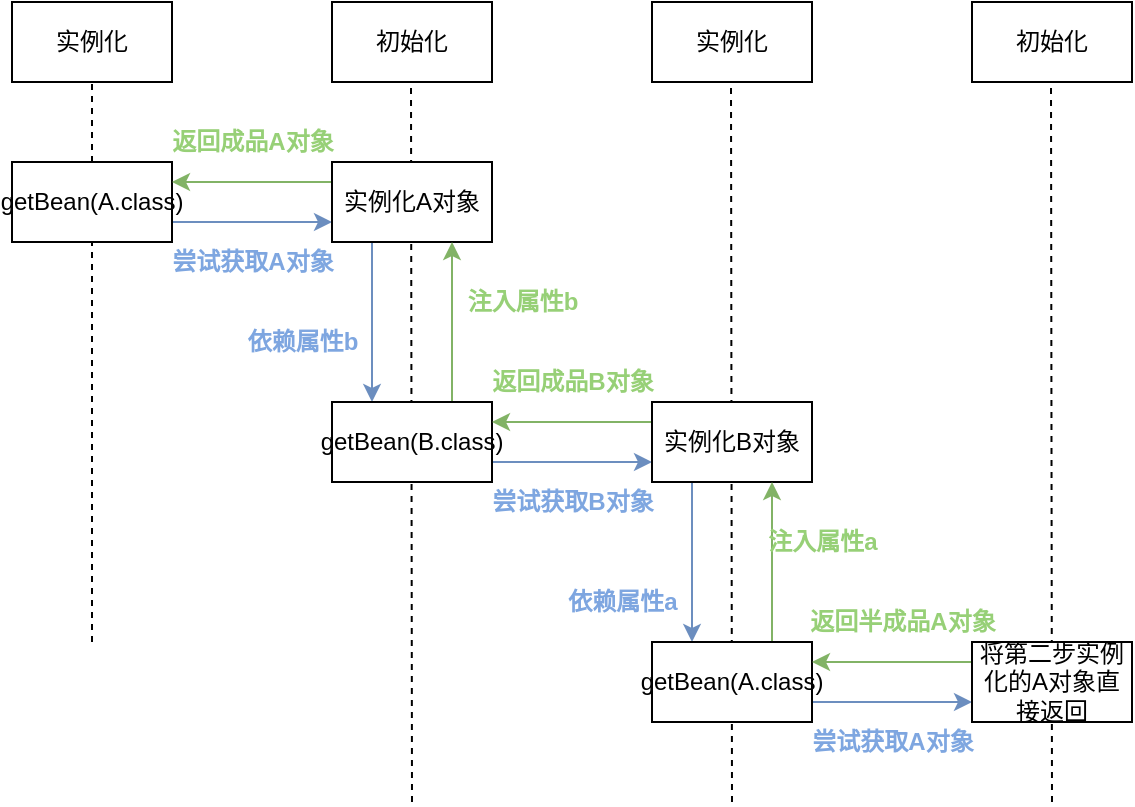 <mxfile version="14.9.0" type="github"><diagram id="iQoiORMkXziXauh1XZvG" name="Page-1"><mxGraphModel dx="1494" dy="863" grid="1" gridSize="10" guides="1" tooltips="1" connect="1" arrows="1" fold="1" page="1" pageScale="1" pageWidth="827" pageHeight="1169" math="0" shadow="0"><root><mxCell id="0"/><mxCell id="1" parent="0"/><mxCell id="0HQkqBSqy673r9pZa76A-23" value="" style="endArrow=none;dashed=1;html=1;entryX=0.5;entryY=1;entryDx=0;entryDy=0;" parent="1" target="0HQkqBSqy673r9pZa76A-1" edge="1"><mxGeometry width="50" height="50" relative="1" as="geometry"><mxPoint x="160" y="480" as="sourcePoint"/><mxPoint x="440" y="400" as="targetPoint"/></mxGeometry></mxCell><mxCell id="0HQkqBSqy673r9pZa76A-24" value="" style="endArrow=none;dashed=1;html=1;entryX=0.5;entryY=1;entryDx=0;entryDy=0;" parent="1" edge="1"><mxGeometry width="50" height="50" relative="1" as="geometry"><mxPoint x="320" y="560" as="sourcePoint"/><mxPoint x="319.5" y="200" as="targetPoint"/></mxGeometry></mxCell><mxCell id="0HQkqBSqy673r9pZa76A-25" value="" style="endArrow=none;dashed=1;html=1;entryX=0.5;entryY=1;entryDx=0;entryDy=0;" parent="1" edge="1"><mxGeometry width="50" height="50" relative="1" as="geometry"><mxPoint x="480" y="560" as="sourcePoint"/><mxPoint x="479.5" y="200" as="targetPoint"/></mxGeometry></mxCell><mxCell id="0HQkqBSqy673r9pZa76A-26" value="" style="endArrow=none;dashed=1;html=1;entryX=0.5;entryY=1;entryDx=0;entryDy=0;" parent="1" edge="1"><mxGeometry width="50" height="50" relative="1" as="geometry"><mxPoint x="640" y="560" as="sourcePoint"/><mxPoint x="639.5" y="200" as="targetPoint"/></mxGeometry></mxCell><mxCell id="0HQkqBSqy673r9pZa76A-1" value="实例化" style="rounded=0;whiteSpace=wrap;html=1;" parent="1" vertex="1"><mxGeometry x="120" y="160" width="80" height="40" as="geometry"/></mxCell><mxCell id="0HQkqBSqy673r9pZa76A-2" value="初始化" style="rounded=0;whiteSpace=wrap;html=1;" parent="1" vertex="1"><mxGeometry x="280" y="160" width="80" height="40" as="geometry"/></mxCell><mxCell id="0HQkqBSqy673r9pZa76A-3" value="实例化" style="rounded=0;whiteSpace=wrap;html=1;" parent="1" vertex="1"><mxGeometry x="440" y="160" width="80" height="40" as="geometry"/></mxCell><mxCell id="0HQkqBSqy673r9pZa76A-4" value="初始化" style="rounded=0;whiteSpace=wrap;html=1;" parent="1" vertex="1"><mxGeometry x="600" y="160" width="80" height="40" as="geometry"/></mxCell><mxCell id="0HQkqBSqy673r9pZa76A-28" style="edgeStyle=orthogonalEdgeStyle;rounded=0;orthogonalLoop=1;jettySize=auto;html=1;exitX=1;exitY=0.75;exitDx=0;exitDy=0;entryX=0;entryY=0.75;entryDx=0;entryDy=0;fillColor=#dae8fc;strokeColor=#6c8ebf;" parent="1" source="0HQkqBSqy673r9pZa76A-5" target="0HQkqBSqy673r9pZa76A-6" edge="1"><mxGeometry relative="1" as="geometry"/></mxCell><mxCell id="0HQkqBSqy673r9pZa76A-5" value="getBean(A.class)" style="rounded=0;whiteSpace=wrap;html=1;" parent="1" vertex="1"><mxGeometry x="120" y="240" width="80" height="40" as="geometry"/></mxCell><mxCell id="0HQkqBSqy673r9pZa76A-13" style="edgeStyle=orthogonalEdgeStyle;rounded=0;orthogonalLoop=1;jettySize=auto;html=1;exitX=0.25;exitY=1;exitDx=0;exitDy=0;entryX=0.25;entryY=0;entryDx=0;entryDy=0;fillColor=#dae8fc;strokeColor=#6c8ebf;" parent="1" source="0HQkqBSqy673r9pZa76A-6" target="0HQkqBSqy673r9pZa76A-7" edge="1"><mxGeometry relative="1" as="geometry"/></mxCell><mxCell id="0HQkqBSqy673r9pZa76A-30" style="edgeStyle=orthogonalEdgeStyle;rounded=0;orthogonalLoop=1;jettySize=auto;html=1;exitX=0;exitY=0.25;exitDx=0;exitDy=0;entryX=1;entryY=0.25;entryDx=0;entryDy=0;fillColor=#d5e8d4;strokeColor=#82b366;" parent="1" source="0HQkqBSqy673r9pZa76A-6" target="0HQkqBSqy673r9pZa76A-5" edge="1"><mxGeometry relative="1" as="geometry"/></mxCell><mxCell id="0HQkqBSqy673r9pZa76A-6" value="实例化A对象" style="rounded=0;whiteSpace=wrap;html=1;" parent="1" vertex="1"><mxGeometry x="280" y="240" width="80" height="40" as="geometry"/></mxCell><mxCell id="0HQkqBSqy673r9pZa76A-21" style="edgeStyle=orthogonalEdgeStyle;rounded=0;orthogonalLoop=1;jettySize=auto;html=1;exitX=0.75;exitY=0;exitDx=0;exitDy=0;entryX=0.75;entryY=1;entryDx=0;entryDy=0;fillColor=#d5e8d4;strokeColor=#82b366;" parent="1" source="0HQkqBSqy673r9pZa76A-7" target="0HQkqBSqy673r9pZa76A-6" edge="1"><mxGeometry relative="1" as="geometry"/></mxCell><mxCell id="0HQkqBSqy673r9pZa76A-34" style="edgeStyle=orthogonalEdgeStyle;rounded=0;orthogonalLoop=1;jettySize=auto;html=1;exitX=1;exitY=0.75;exitDx=0;exitDy=0;entryX=0;entryY=0.75;entryDx=0;entryDy=0;fillColor=#dae8fc;strokeColor=#6c8ebf;" parent="1" source="0HQkqBSqy673r9pZa76A-7" target="0HQkqBSqy673r9pZa76A-8" edge="1"><mxGeometry relative="1" as="geometry"/></mxCell><mxCell id="0HQkqBSqy673r9pZa76A-7" value="getBean(B.class)" style="rounded=0;whiteSpace=wrap;html=1;" parent="1" vertex="1"><mxGeometry x="280" y="360" width="80" height="40" as="geometry"/></mxCell><mxCell id="0HQkqBSqy673r9pZa76A-15" style="edgeStyle=orthogonalEdgeStyle;rounded=0;orthogonalLoop=1;jettySize=auto;html=1;exitX=0.25;exitY=1;exitDx=0;exitDy=0;entryX=0.25;entryY=0;entryDx=0;entryDy=0;fillColor=#dae8fc;strokeColor=#6c8ebf;" parent="1" source="0HQkqBSqy673r9pZa76A-8" target="0HQkqBSqy673r9pZa76A-9" edge="1"><mxGeometry relative="1" as="geometry"/></mxCell><mxCell id="0HQkqBSqy673r9pZa76A-41" style="edgeStyle=orthogonalEdgeStyle;rounded=0;orthogonalLoop=1;jettySize=auto;html=1;exitX=0;exitY=0.25;exitDx=0;exitDy=0;entryX=1;entryY=0.25;entryDx=0;entryDy=0;fillColor=#d5e8d4;strokeColor=#82b366;" parent="1" source="0HQkqBSqy673r9pZa76A-8" target="0HQkqBSqy673r9pZa76A-7" edge="1"><mxGeometry relative="1" as="geometry"/></mxCell><mxCell id="0HQkqBSqy673r9pZa76A-8" value="实例化B对象" style="rounded=0;whiteSpace=wrap;html=1;" parent="1" vertex="1"><mxGeometry x="440" y="360" width="80" height="40" as="geometry"/></mxCell><mxCell id="0HQkqBSqy673r9pZa76A-19" style="edgeStyle=orthogonalEdgeStyle;rounded=0;orthogonalLoop=1;jettySize=auto;html=1;exitX=0.75;exitY=0;exitDx=0;exitDy=0;entryX=0.75;entryY=1;entryDx=0;entryDy=0;fillColor=#d5e8d4;strokeColor=#82b366;" parent="1" source="0HQkqBSqy673r9pZa76A-9" target="0HQkqBSqy673r9pZa76A-8" edge="1"><mxGeometry relative="1" as="geometry"/></mxCell><mxCell id="0HQkqBSqy673r9pZa76A-27" style="edgeStyle=orthogonalEdgeStyle;rounded=0;orthogonalLoop=1;jettySize=auto;html=1;exitX=1;exitY=0.75;exitDx=0;exitDy=0;entryX=0;entryY=0.75;entryDx=0;entryDy=0;fillColor=#dae8fc;strokeColor=#6c8ebf;" parent="1" source="0HQkqBSqy673r9pZa76A-9" target="0HQkqBSqy673r9pZa76A-10" edge="1"><mxGeometry relative="1" as="geometry"/></mxCell><mxCell id="0HQkqBSqy673r9pZa76A-9" value="getBean(A.class)" style="rounded=0;whiteSpace=wrap;html=1;" parent="1" vertex="1"><mxGeometry x="440" y="480" width="80" height="40" as="geometry"/></mxCell><mxCell id="0HQkqBSqy673r9pZa76A-38" style="edgeStyle=orthogonalEdgeStyle;rounded=0;orthogonalLoop=1;jettySize=auto;html=1;exitX=0;exitY=0.25;exitDx=0;exitDy=0;entryX=1;entryY=0.25;entryDx=0;entryDy=0;fillColor=#d5e8d4;strokeColor=#82b366;" parent="1" source="0HQkqBSqy673r9pZa76A-10" target="0HQkqBSqy673r9pZa76A-9" edge="1"><mxGeometry relative="1" as="geometry"/></mxCell><mxCell id="0HQkqBSqy673r9pZa76A-10" value="将第二步实例化的A对象直接返回" style="rounded=0;whiteSpace=wrap;html=1;" parent="1" vertex="1"><mxGeometry x="600" y="480" width="80" height="40" as="geometry"/></mxCell><mxCell id="0HQkqBSqy673r9pZa76A-29" value="尝试获取A对象" style="text;html=1;align=center;verticalAlign=middle;resizable=0;points=[];autosize=1;fontStyle=1;fontColor=#7EA6E0;" parent="1" vertex="1"><mxGeometry x="190" y="280" width="100" height="20" as="geometry"/></mxCell><mxCell id="0HQkqBSqy673r9pZa76A-31" value="返回成品A对象" style="text;html=1;align=center;verticalAlign=middle;resizable=0;points=[];autosize=1;fontStyle=1;fontColor=#97D077;" parent="1" vertex="1"><mxGeometry x="190" y="220" width="100" height="20" as="geometry"/></mxCell><mxCell id="0HQkqBSqy673r9pZa76A-32" value="依赖属性b" style="text;html=1;align=center;verticalAlign=middle;resizable=0;points=[];autosize=1;fontStyle=1;fontColor=#7EA6E0;" parent="1" vertex="1"><mxGeometry x="230" y="320" width="70" height="20" as="geometry"/></mxCell><mxCell id="0HQkqBSqy673r9pZa76A-33" value="注入属性b" style="text;html=1;align=center;verticalAlign=middle;resizable=0;points=[];autosize=1;fontStyle=1;fontColor=#97D077;" parent="1" vertex="1"><mxGeometry x="340" y="300" width="70" height="20" as="geometry"/></mxCell><mxCell id="0HQkqBSqy673r9pZa76A-35" value="尝试获取B对象" style="text;html=1;align=center;verticalAlign=middle;resizable=0;points=[];autosize=1;fontStyle=1;fontColor=#7EA6E0;" parent="1" vertex="1"><mxGeometry x="350" y="400" width="100" height="20" as="geometry"/></mxCell><mxCell id="0HQkqBSqy673r9pZa76A-36" value="依赖属性a" style="text;html=1;align=center;verticalAlign=middle;resizable=0;points=[];autosize=1;fontStyle=1;fontColor=#7EA6E0;" parent="1" vertex="1"><mxGeometry x="390" y="450" width="70" height="20" as="geometry"/></mxCell><mxCell id="0HQkqBSqy673r9pZa76A-37" value="尝试获取A对象" style="text;html=1;align=center;verticalAlign=middle;resizable=0;points=[];autosize=1;fontStyle=1;fontColor=#7EA6E0;" parent="1" vertex="1"><mxGeometry x="510" y="520" width="100" height="20" as="geometry"/></mxCell><mxCell id="0HQkqBSqy673r9pZa76A-39" value="返回半成品A对象" style="text;html=1;align=center;verticalAlign=middle;resizable=0;points=[];autosize=1;fontStyle=1;fontColor=#97D077;" parent="1" vertex="1"><mxGeometry x="510" y="460" width="110" height="20" as="geometry"/></mxCell><mxCell id="0HQkqBSqy673r9pZa76A-40" value="注入属性a" style="text;html=1;align=center;verticalAlign=middle;resizable=0;points=[];autosize=1;fontStyle=1;fontColor=#97D077;" parent="1" vertex="1"><mxGeometry x="490" y="420" width="70" height="20" as="geometry"/></mxCell><mxCell id="0HQkqBSqy673r9pZa76A-42" value="返回成品B对象" style="text;html=1;align=center;verticalAlign=middle;resizable=0;points=[];autosize=1;fontStyle=1;fontColor=#97D077;" parent="1" vertex="1"><mxGeometry x="350" y="340" width="100" height="20" as="geometry"/></mxCell></root></mxGraphModel></diagram></mxfile>